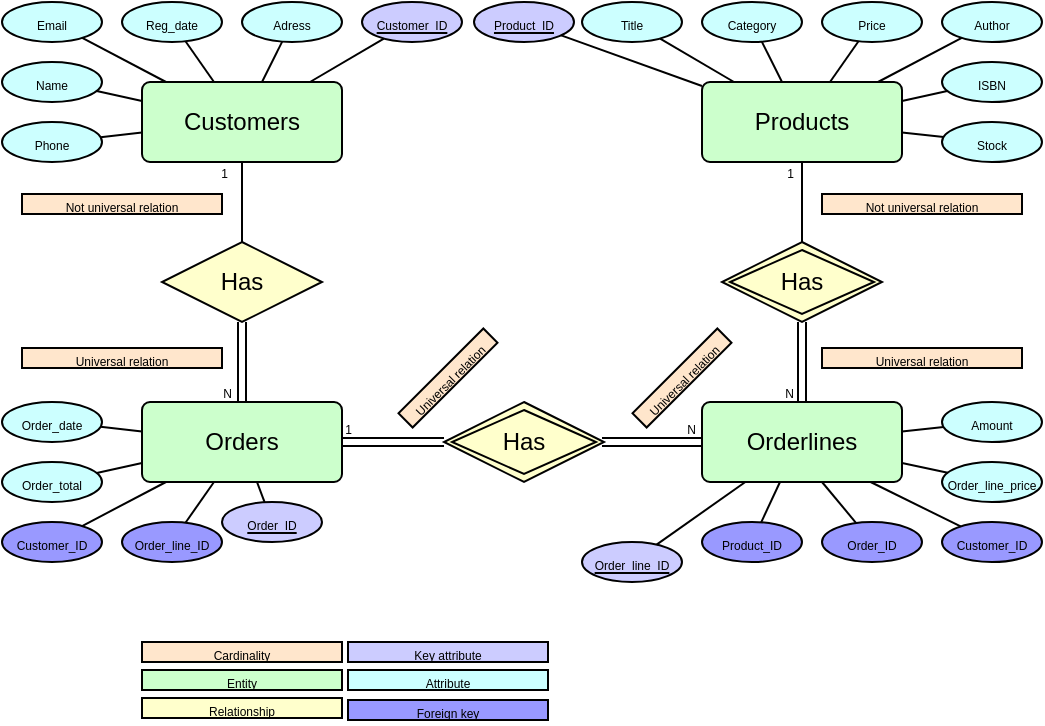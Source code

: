 <mxfile version="26.1.0">
  <diagram name="Sida-1" id="Esyg7pCn6E8xpJcDV-cC">
    <mxGraphModel dx="610" dy="574" grid="1" gridSize="10" guides="1" tooltips="1" connect="1" arrows="1" fold="1" page="1" pageScale="1" pageWidth="827" pageHeight="1169" math="0" shadow="0">
      <root>
        <mxCell id="0" />
        <mxCell id="1" parent="0" />
        <mxCell id="6Gk8_tGEDLeu0DplyoTS-1" value="Customers" style="rounded=1;arcSize=10;whiteSpace=wrap;html=1;align=center;fillColor=light-dark(#CCFFCC,var(--ge-dark-color, #121212));" parent="1" vertex="1">
          <mxGeometry x="120" y="120" width="100" height="40" as="geometry" />
        </mxCell>
        <mxCell id="6Gk8_tGEDLeu0DplyoTS-2" value="Orderlines" style="rounded=1;arcSize=10;whiteSpace=wrap;html=1;align=center;fillColor=light-dark(#CCFFCC,var(--ge-dark-color, #121212));" parent="1" vertex="1">
          <mxGeometry x="400" y="280" width="100" height="40" as="geometry" />
        </mxCell>
        <mxCell id="6Gk8_tGEDLeu0DplyoTS-3" value="Orders" style="rounded=1;arcSize=10;whiteSpace=wrap;html=1;align=center;fillColor=light-dark(#CCFFCC,var(--ge-dark-color, #121212));" parent="1" vertex="1">
          <mxGeometry x="120" y="280" width="100" height="40" as="geometry" />
        </mxCell>
        <mxCell id="6Gk8_tGEDLeu0DplyoTS-4" value="Products" style="rounded=1;arcSize=10;whiteSpace=wrap;html=1;align=center;fillColor=light-dark(#CCFFCC,var(--ge-dark-color, #121212));" parent="1" vertex="1">
          <mxGeometry x="400" y="120" width="100" height="40" as="geometry" />
        </mxCell>
        <mxCell id="6Gk8_tGEDLeu0DplyoTS-5" value="Has" style="shape=rhombus;perimeter=rhombusPerimeter;whiteSpace=wrap;html=1;align=center;fillColor=light-dark(#FFFFCC,var(--ge-dark-color, #121212));" parent="1" vertex="1">
          <mxGeometry x="130" y="200" width="80" height="40" as="geometry" />
        </mxCell>
        <mxCell id="6Gk8_tGEDLeu0DplyoTS-10" value="" style="endArrow=none;html=1;rounded=0;" parent="1" source="6Gk8_tGEDLeu0DplyoTS-5" target="6Gk8_tGEDLeu0DplyoTS-1" edge="1">
          <mxGeometry relative="1" as="geometry">
            <mxPoint x="330" y="230" as="sourcePoint" />
            <mxPoint x="490" y="230" as="targetPoint" />
          </mxGeometry>
        </mxCell>
        <mxCell id="6Gk8_tGEDLeu0DplyoTS-11" value="&lt;font style=&quot;font-size: 6px;&quot;&gt;1&lt;/font&gt;" style="resizable=0;html=1;whiteSpace=wrap;align=right;verticalAlign=bottom;fillColor=light-dark(#FFE6CC,var(--ge-dark-color, #121212));" parent="6Gk8_tGEDLeu0DplyoTS-10" connectable="0" vertex="1">
          <mxGeometry x="1" relative="1" as="geometry">
            <mxPoint x="-6" y="12" as="offset" />
          </mxGeometry>
        </mxCell>
        <mxCell id="6Gk8_tGEDLeu0DplyoTS-12" value="" style="shape=link;html=1;rounded=0;" parent="1" source="6Gk8_tGEDLeu0DplyoTS-5" target="6Gk8_tGEDLeu0DplyoTS-3" edge="1">
          <mxGeometry relative="1" as="geometry">
            <mxPoint x="330" y="230" as="sourcePoint" />
            <mxPoint x="490" y="230" as="targetPoint" />
          </mxGeometry>
        </mxCell>
        <mxCell id="6Gk8_tGEDLeu0DplyoTS-13" value="&lt;font style=&quot;font-size: 6px;&quot;&gt;N&lt;/font&gt;" style="resizable=0;html=1;whiteSpace=wrap;align=right;verticalAlign=bottom;fillColor=light-dark(#FFE6CC,var(--ge-dark-color, #121212));" parent="6Gk8_tGEDLeu0DplyoTS-12" connectable="0" vertex="1">
          <mxGeometry x="1" relative="1" as="geometry">
            <mxPoint x="-4" y="2" as="offset" />
          </mxGeometry>
        </mxCell>
        <mxCell id="6Gk8_tGEDLeu0DplyoTS-15" style="edgeStyle=orthogonalEdgeStyle;rounded=0;orthogonalLoop=1;jettySize=auto;html=1;exitX=0.5;exitY=1;exitDx=0;exitDy=0;" parent="1" edge="1">
          <mxGeometry relative="1" as="geometry">
            <mxPoint x="129.0" y="261" as="sourcePoint" />
            <mxPoint x="129.0" y="261" as="targetPoint" />
          </mxGeometry>
        </mxCell>
        <mxCell id="6Gk8_tGEDLeu0DplyoTS-20" value="" style="shape=link;html=1;rounded=0;" parent="1" target="6Gk8_tGEDLeu0DplyoTS-2" edge="1">
          <mxGeometry relative="1" as="geometry">
            <mxPoint x="350" y="300" as="sourcePoint" />
            <mxPoint x="490" y="240" as="targetPoint" />
          </mxGeometry>
        </mxCell>
        <mxCell id="6Gk8_tGEDLeu0DplyoTS-21" value="&lt;font style=&quot;font-size: 6px;&quot;&gt;N&lt;/font&gt;" style="resizable=0;html=1;whiteSpace=wrap;align=right;verticalAlign=bottom;" parent="6Gk8_tGEDLeu0DplyoTS-20" connectable="0" vertex="1">
          <mxGeometry x="1" relative="1" as="geometry">
            <mxPoint x="-2" as="offset" />
          </mxGeometry>
        </mxCell>
        <mxCell id="6Gk8_tGEDLeu0DplyoTS-29" value="&lt;font style=&quot;font-size: 6px;&quot;&gt;Cardinality&lt;/font&gt;" style="whiteSpace=wrap;html=1;align=center;fillColor=light-dark(#FFE6CC,var(--ge-dark-color, #121212));" parent="1" vertex="1">
          <mxGeometry x="120" y="400" width="100" height="10" as="geometry" />
        </mxCell>
        <mxCell id="6Gk8_tGEDLeu0DplyoTS-30" value="&lt;font style=&quot;font-size: 6px;&quot;&gt;Entity&lt;/font&gt;" style="whiteSpace=wrap;html=1;align=center;fillColor=light-dark(#CCFFCC,var(--ge-dark-color, #121212));" parent="1" vertex="1">
          <mxGeometry x="120" y="414" width="100" height="10" as="geometry" />
        </mxCell>
        <mxCell id="6Gk8_tGEDLeu0DplyoTS-31" value="&lt;font style=&quot;font-size: 6px;&quot;&gt;Relationship&lt;/font&gt;" style="whiteSpace=wrap;html=1;align=center;fillColor=light-dark(#FFFFCC,var(--ge-dark-color, #121212));" parent="1" vertex="1">
          <mxGeometry x="120" y="428" width="100" height="10" as="geometry" />
        </mxCell>
        <mxCell id="6Gk8_tGEDLeu0DplyoTS-44" value="" style="shape=link;html=1;rounded=0;" parent="1" target="6Gk8_tGEDLeu0DplyoTS-2" edge="1">
          <mxGeometry relative="1" as="geometry">
            <mxPoint x="450" y="240" as="sourcePoint" />
            <mxPoint x="540" y="253" as="targetPoint" />
          </mxGeometry>
        </mxCell>
        <mxCell id="6Gk8_tGEDLeu0DplyoTS-45" value="&lt;font style=&quot;font-size: 6px;&quot;&gt;N&lt;/font&gt;" style="resizable=0;html=1;whiteSpace=wrap;align=right;verticalAlign=bottom;" parent="6Gk8_tGEDLeu0DplyoTS-44" connectable="0" vertex="1">
          <mxGeometry x="1" relative="1" as="geometry">
            <mxPoint x="-3" y="2" as="offset" />
          </mxGeometry>
        </mxCell>
        <mxCell id="6Gk8_tGEDLeu0DplyoTS-50" value="&lt;font style=&quot;font-size: 6px;&quot;&gt;Universal relation&lt;/font&gt;" style="whiteSpace=wrap;html=1;align=center;fillColor=light-dark(#FFE6CC,var(--ge-dark-color, #121212));" parent="1" vertex="1">
          <mxGeometry x="460" y="253" width="100" height="10" as="geometry" />
        </mxCell>
        <mxCell id="6Gk8_tGEDLeu0DplyoTS-53" value="&lt;font style=&quot;font-size: 6px;&quot;&gt;Not universal relation&lt;/font&gt;" style="whiteSpace=wrap;html=1;align=center;fillColor=light-dark(#FFE6CC,var(--ge-dark-color, #121212));" parent="1" vertex="1">
          <mxGeometry x="460" y="176" width="100" height="10" as="geometry" />
        </mxCell>
        <mxCell id="6Gk8_tGEDLeu0DplyoTS-54" value="" style="endArrow=none;html=1;rounded=0;" parent="1" target="6Gk8_tGEDLeu0DplyoTS-4" edge="1">
          <mxGeometry relative="1" as="geometry">
            <mxPoint x="450" y="200" as="sourcePoint" />
            <mxPoint x="413" y="180.66" as="targetPoint" />
          </mxGeometry>
        </mxCell>
        <mxCell id="6Gk8_tGEDLeu0DplyoTS-55" value="&lt;font style=&quot;font-size: 6px;&quot;&gt;1&lt;/font&gt;" style="resizable=0;html=1;whiteSpace=wrap;align=right;verticalAlign=bottom;" parent="6Gk8_tGEDLeu0DplyoTS-54" connectable="0" vertex="1">
          <mxGeometry x="1" relative="1" as="geometry">
            <mxPoint x="-3" y="12" as="offset" />
          </mxGeometry>
        </mxCell>
        <mxCell id="6Gk8_tGEDLeu0DplyoTS-56" value="&lt;font style=&quot;font-size: 6px;&quot;&gt;Universal relation&lt;/font&gt;" style="whiteSpace=wrap;html=1;align=center;fillColor=light-dark(#FFE6CC,var(--ge-dark-color, #121212));rotation=-45;" parent="1" vertex="1">
          <mxGeometry x="360" y="263" width="60" height="10" as="geometry" />
        </mxCell>
        <mxCell id="6Gk8_tGEDLeu0DplyoTS-57" value="&lt;font style=&quot;font-size: 6px;&quot;&gt;Not universal relation&lt;/font&gt;" style="whiteSpace=wrap;html=1;align=center;fillColor=light-dark(#FFE6CC,var(--ge-dark-color, #121212));" parent="1" vertex="1">
          <mxGeometry x="60" y="176" width="100" height="10" as="geometry" />
        </mxCell>
        <mxCell id="6Gk8_tGEDLeu0DplyoTS-58" value="&lt;font style=&quot;font-size: 6px;&quot;&gt;Universal relation&lt;/font&gt;" style="whiteSpace=wrap;html=1;align=center;fillColor=light-dark(#FFE6CC,var(--ge-dark-color, #121212));" parent="1" vertex="1">
          <mxGeometry x="60" y="253" width="100" height="10" as="geometry" />
        </mxCell>
        <mxCell id="6Gk8_tGEDLeu0DplyoTS-59" value="&lt;font style=&quot;font-size: 6px;&quot;&gt;Customer_ID&lt;/font&gt;" style="ellipse;whiteSpace=wrap;html=1;align=center;fontStyle=4;fillColor=light-dark(#CCCCFF,var(--ge-dark-color, #121212));" parent="1" vertex="1">
          <mxGeometry x="230" y="80" width="50" height="20" as="geometry" />
        </mxCell>
        <mxCell id="6Gk8_tGEDLeu0DplyoTS-60" value="&lt;span style=&quot;font-size: 6px;&quot;&gt;Name&lt;/span&gt;" style="ellipse;whiteSpace=wrap;html=1;align=center;fillColor=light-dark(#CCFFFF,var(--ge-dark-color, #121212));" parent="1" vertex="1">
          <mxGeometry x="50" y="110" width="50" height="20" as="geometry" />
        </mxCell>
        <mxCell id="6Gk8_tGEDLeu0DplyoTS-61" value="&lt;font style=&quot;font-size: 6px;&quot;&gt;Order_line_ID&lt;/font&gt;" style="ellipse;whiteSpace=wrap;html=1;align=center;fontStyle=4;fillColor=light-dark(#CCCCFF,var(--ge-dark-color, #121212));" parent="1" vertex="1">
          <mxGeometry x="340" y="350" width="50" height="20" as="geometry" />
        </mxCell>
        <mxCell id="6Gk8_tGEDLeu0DplyoTS-62" value="&lt;font style=&quot;font-size: 6px;&quot;&gt;Order_ID&lt;/font&gt;" style="ellipse;whiteSpace=wrap;html=1;align=center;fontStyle=4;fillColor=light-dark(#CCCCFF,var(--ge-dark-color, #121212));" parent="1" vertex="1">
          <mxGeometry x="160" y="330" width="50" height="20" as="geometry" />
        </mxCell>
        <mxCell id="6Gk8_tGEDLeu0DplyoTS-63" value="&lt;font style=&quot;font-size: 6px;&quot;&gt;Product_ID&lt;/font&gt;" style="ellipse;whiteSpace=wrap;html=1;align=center;fontStyle=4;fillColor=light-dark(#CCCCFF,var(--ge-dark-color, #121212));" parent="1" vertex="1">
          <mxGeometry x="286" y="80" width="50" height="20" as="geometry" />
        </mxCell>
        <mxCell id="6Gk8_tGEDLeu0DplyoTS-64" value="" style="endArrow=none;html=1;rounded=0;" parent="1" source="6Gk8_tGEDLeu0DplyoTS-3" target="6Gk8_tGEDLeu0DplyoTS-62" edge="1">
          <mxGeometry relative="1" as="geometry">
            <mxPoint x="190" y="160" as="sourcePoint" />
            <mxPoint x="350" y="160" as="targetPoint" />
          </mxGeometry>
        </mxCell>
        <mxCell id="6Gk8_tGEDLeu0DplyoTS-65" value="" style="endArrow=none;html=1;rounded=0;" parent="1" source="6Gk8_tGEDLeu0DplyoTS-61" target="6Gk8_tGEDLeu0DplyoTS-2" edge="1">
          <mxGeometry relative="1" as="geometry">
            <mxPoint x="212" y="290" as="sourcePoint" />
            <mxPoint x="242" y="271" as="targetPoint" />
          </mxGeometry>
        </mxCell>
        <mxCell id="6Gk8_tGEDLeu0DplyoTS-66" value="" style="endArrow=none;html=1;rounded=0;" parent="1" source="6Gk8_tGEDLeu0DplyoTS-1" target="6Gk8_tGEDLeu0DplyoTS-59" edge="1">
          <mxGeometry relative="1" as="geometry">
            <mxPoint x="190" y="160" as="sourcePoint" />
            <mxPoint x="350" y="160" as="targetPoint" />
          </mxGeometry>
        </mxCell>
        <mxCell id="6Gk8_tGEDLeu0DplyoTS-67" value="" style="endArrow=none;html=1;rounded=0;" parent="1" source="6Gk8_tGEDLeu0DplyoTS-63" target="6Gk8_tGEDLeu0DplyoTS-4" edge="1">
          <mxGeometry relative="1" as="geometry">
            <mxPoint x="190" y="160" as="sourcePoint" />
            <mxPoint x="350" y="160" as="targetPoint" />
          </mxGeometry>
        </mxCell>
        <mxCell id="6Gk8_tGEDLeu0DplyoTS-68" value="&lt;span style=&quot;font-size: 6px;&quot;&gt;Reg_date&lt;/span&gt;" style="ellipse;whiteSpace=wrap;html=1;align=center;fillColor=light-dark(#CCFFFF,var(--ge-dark-color, #121212));" parent="1" vertex="1">
          <mxGeometry x="110" y="80" width="50" height="20" as="geometry" />
        </mxCell>
        <mxCell id="6Gk8_tGEDLeu0DplyoTS-69" value="&lt;span style=&quot;font-size: 6px;&quot;&gt;Adress&lt;/span&gt;" style="ellipse;whiteSpace=wrap;html=1;align=center;fillColor=light-dark(#CCFFFF,var(--ge-dark-color, #121212));" parent="1" vertex="1">
          <mxGeometry x="170" y="80" width="50" height="20" as="geometry" />
        </mxCell>
        <mxCell id="6Gk8_tGEDLeu0DplyoTS-70" value="&lt;span style=&quot;font-size: 6px;&quot;&gt;Email&lt;/span&gt;" style="ellipse;whiteSpace=wrap;html=1;align=center;fillColor=light-dark(#CCFFFF,var(--ge-dark-color, #121212));" parent="1" vertex="1">
          <mxGeometry x="50" y="80" width="50" height="20" as="geometry" />
        </mxCell>
        <mxCell id="6Gk8_tGEDLeu0DplyoTS-71" value="&lt;span style=&quot;font-size: 6px;&quot;&gt;Phone&lt;/span&gt;" style="ellipse;whiteSpace=wrap;html=1;align=center;fillColor=light-dark(#CCFFFF,var(--ge-dark-color, #121212));" parent="1" vertex="1">
          <mxGeometry x="50" y="140" width="50" height="20" as="geometry" />
        </mxCell>
        <mxCell id="6Gk8_tGEDLeu0DplyoTS-72" value="" style="endArrow=none;html=1;rounded=0;" parent="1" source="6Gk8_tGEDLeu0DplyoTS-1" target="6Gk8_tGEDLeu0DplyoTS-69" edge="1">
          <mxGeometry relative="1" as="geometry">
            <mxPoint x="190" y="160" as="sourcePoint" />
            <mxPoint x="350" y="160" as="targetPoint" />
          </mxGeometry>
        </mxCell>
        <mxCell id="6Gk8_tGEDLeu0DplyoTS-73" value="" style="endArrow=none;html=1;rounded=0;" parent="1" source="6Gk8_tGEDLeu0DplyoTS-1" target="6Gk8_tGEDLeu0DplyoTS-68" edge="1">
          <mxGeometry relative="1" as="geometry">
            <mxPoint x="190" y="160" as="sourcePoint" />
            <mxPoint x="350" y="160" as="targetPoint" />
          </mxGeometry>
        </mxCell>
        <mxCell id="6Gk8_tGEDLeu0DplyoTS-74" value="" style="endArrow=none;html=1;rounded=0;" parent="1" source="6Gk8_tGEDLeu0DplyoTS-70" target="6Gk8_tGEDLeu0DplyoTS-1" edge="1">
          <mxGeometry relative="1" as="geometry">
            <mxPoint x="190" y="160" as="sourcePoint" />
            <mxPoint x="350" y="160" as="targetPoint" />
          </mxGeometry>
        </mxCell>
        <mxCell id="6Gk8_tGEDLeu0DplyoTS-75" value="" style="endArrow=none;html=1;rounded=0;" parent="1" source="6Gk8_tGEDLeu0DplyoTS-60" target="6Gk8_tGEDLeu0DplyoTS-1" edge="1">
          <mxGeometry relative="1" as="geometry">
            <mxPoint x="90" y="120" as="sourcePoint" />
            <mxPoint x="350" y="160" as="targetPoint" />
          </mxGeometry>
        </mxCell>
        <mxCell id="6Gk8_tGEDLeu0DplyoTS-76" value="" style="endArrow=none;html=1;rounded=0;" parent="1" source="6Gk8_tGEDLeu0DplyoTS-71" target="6Gk8_tGEDLeu0DplyoTS-1" edge="1">
          <mxGeometry relative="1" as="geometry">
            <mxPoint x="190" y="160" as="sourcePoint" />
            <mxPoint x="350" y="160" as="targetPoint" />
          </mxGeometry>
        </mxCell>
        <mxCell id="6Gk8_tGEDLeu0DplyoTS-77" value="&lt;span style=&quot;font-size: 6px;&quot;&gt;Key attribute&lt;/span&gt;" style="whiteSpace=wrap;html=1;align=center;fillColor=light-dark(#CCCCFF,var(--ge-dark-color, #121212));" parent="1" vertex="1">
          <mxGeometry x="223" y="400" width="100" height="10" as="geometry" />
        </mxCell>
        <mxCell id="6Gk8_tGEDLeu0DplyoTS-78" value="&lt;font style=&quot;font-size: 6px;&quot;&gt;Attribute&lt;/font&gt;" style="whiteSpace=wrap;html=1;align=center;fillColor=light-dark(#CCFFFF,var(--ge-dark-color, #121212));" parent="1" vertex="1">
          <mxGeometry x="223" y="414" width="100" height="10" as="geometry" />
        </mxCell>
        <mxCell id="6Gk8_tGEDLeu0DplyoTS-79" value="&lt;span style=&quot;font-size: 6px;&quot;&gt;Category&lt;/span&gt;" style="ellipse;whiteSpace=wrap;html=1;align=center;fillColor=light-dark(#CCFFFF,var(--ge-dark-color, #121212));" parent="1" vertex="1">
          <mxGeometry x="400" y="80" width="50" height="20" as="geometry" />
        </mxCell>
        <mxCell id="6Gk8_tGEDLeu0DplyoTS-80" value="&lt;span style=&quot;font-size: 6px;&quot;&gt;Title&lt;/span&gt;" style="ellipse;whiteSpace=wrap;html=1;align=center;fillColor=light-dark(#CCFFFF,var(--ge-dark-color, #121212));" parent="1" vertex="1">
          <mxGeometry x="340" y="80" width="50" height="20" as="geometry" />
        </mxCell>
        <mxCell id="6Gk8_tGEDLeu0DplyoTS-81" value="&lt;span style=&quot;font-size: 6px;&quot;&gt;Price&lt;/span&gt;" style="ellipse;whiteSpace=wrap;html=1;align=center;fillColor=light-dark(#CCFFFF,var(--ge-dark-color, #121212));" parent="1" vertex="1">
          <mxGeometry x="460" y="80" width="50" height="20" as="geometry" />
        </mxCell>
        <mxCell id="6Gk8_tGEDLeu0DplyoTS-82" value="&lt;span style=&quot;font-size: 6px;&quot;&gt;Stock&lt;/span&gt;" style="ellipse;whiteSpace=wrap;html=1;align=center;fillColor=light-dark(#CCFFFF,var(--ge-dark-color, #121212));" parent="1" vertex="1">
          <mxGeometry x="520" y="140" width="50" height="20" as="geometry" />
        </mxCell>
        <mxCell id="6Gk8_tGEDLeu0DplyoTS-83" value="&lt;span style=&quot;font-size: 6px;&quot;&gt;ISBN&lt;/span&gt;" style="ellipse;whiteSpace=wrap;html=1;align=center;fillColor=light-dark(#CCFFFF,var(--ge-dark-color, #121212));" parent="1" vertex="1">
          <mxGeometry x="520" y="110" width="50" height="20" as="geometry" />
        </mxCell>
        <mxCell id="6Gk8_tGEDLeu0DplyoTS-84" value="&lt;span style=&quot;font-size: 6px;&quot;&gt;Author&lt;/span&gt;" style="ellipse;whiteSpace=wrap;html=1;align=center;fillColor=light-dark(#CCFFFF,var(--ge-dark-color, #121212));" parent="1" vertex="1">
          <mxGeometry x="520" y="80" width="50" height="20" as="geometry" />
        </mxCell>
        <mxCell id="6Gk8_tGEDLeu0DplyoTS-85" value="" style="endArrow=none;html=1;rounded=0;" parent="1" source="6Gk8_tGEDLeu0DplyoTS-80" target="6Gk8_tGEDLeu0DplyoTS-4" edge="1">
          <mxGeometry relative="1" as="geometry">
            <mxPoint x="190" y="150" as="sourcePoint" />
            <mxPoint x="350" y="150" as="targetPoint" />
          </mxGeometry>
        </mxCell>
        <mxCell id="6Gk8_tGEDLeu0DplyoTS-86" value="" style="endArrow=none;html=1;rounded=0;" parent="1" source="6Gk8_tGEDLeu0DplyoTS-79" target="6Gk8_tGEDLeu0DplyoTS-4" edge="1">
          <mxGeometry relative="1" as="geometry">
            <mxPoint x="200" y="160" as="sourcePoint" />
            <mxPoint x="360" y="160" as="targetPoint" />
          </mxGeometry>
        </mxCell>
        <mxCell id="6Gk8_tGEDLeu0DplyoTS-87" value="" style="endArrow=none;html=1;rounded=0;" parent="1" source="6Gk8_tGEDLeu0DplyoTS-81" target="6Gk8_tGEDLeu0DplyoTS-4" edge="1">
          <mxGeometry relative="1" as="geometry">
            <mxPoint x="210" y="170" as="sourcePoint" />
            <mxPoint x="370" y="170" as="targetPoint" />
          </mxGeometry>
        </mxCell>
        <mxCell id="6Gk8_tGEDLeu0DplyoTS-88" value="" style="endArrow=none;html=1;rounded=0;" parent="1" source="6Gk8_tGEDLeu0DplyoTS-84" target="6Gk8_tGEDLeu0DplyoTS-4" edge="1">
          <mxGeometry relative="1" as="geometry">
            <mxPoint x="220" y="180" as="sourcePoint" />
            <mxPoint x="380" y="180" as="targetPoint" />
          </mxGeometry>
        </mxCell>
        <mxCell id="6Gk8_tGEDLeu0DplyoTS-89" value="" style="endArrow=none;html=1;rounded=0;" parent="1" source="6Gk8_tGEDLeu0DplyoTS-83" target="6Gk8_tGEDLeu0DplyoTS-4" edge="1">
          <mxGeometry relative="1" as="geometry">
            <mxPoint x="230" y="190" as="sourcePoint" />
            <mxPoint x="390" y="190" as="targetPoint" />
          </mxGeometry>
        </mxCell>
        <mxCell id="6Gk8_tGEDLeu0DplyoTS-90" value="" style="endArrow=none;html=1;rounded=0;" parent="1" source="6Gk8_tGEDLeu0DplyoTS-4" target="6Gk8_tGEDLeu0DplyoTS-82" edge="1">
          <mxGeometry relative="1" as="geometry">
            <mxPoint x="240" y="200" as="sourcePoint" />
            <mxPoint x="400" y="200" as="targetPoint" />
          </mxGeometry>
        </mxCell>
        <mxCell id="6Gk8_tGEDLeu0DplyoTS-91" value="" style="endArrow=none;html=1;rounded=0;" parent="1" source="6Gk8_tGEDLeu0DplyoTS-97" target="6Gk8_tGEDLeu0DplyoTS-3" edge="1">
          <mxGeometry relative="1" as="geometry">
            <mxPoint x="250" y="210" as="sourcePoint" />
            <mxPoint x="410" y="210" as="targetPoint" />
          </mxGeometry>
        </mxCell>
        <mxCell id="6Gk8_tGEDLeu0DplyoTS-92" value="&lt;span style=&quot;font-size: 6px;&quot;&gt;Amount&lt;/span&gt;" style="ellipse;whiteSpace=wrap;html=1;align=center;fillColor=light-dark(#CCFFFF,var(--ge-dark-color, #121212));" parent="1" vertex="1">
          <mxGeometry x="520" y="280" width="50" height="20" as="geometry" />
        </mxCell>
        <mxCell id="6Gk8_tGEDLeu0DplyoTS-93" value="&lt;span style=&quot;font-size: 6px;&quot;&gt;Order_line_price&lt;/span&gt;" style="ellipse;whiteSpace=wrap;html=1;align=center;fillColor=light-dark(#CCFFFF,var(--ge-dark-color, #121212));" parent="1" vertex="1">
          <mxGeometry x="520" y="310" width="50" height="20" as="geometry" />
        </mxCell>
        <mxCell id="6Gk8_tGEDLeu0DplyoTS-96" value="&lt;span style=&quot;font-size: 6px;&quot;&gt;Order_total&lt;/span&gt;" style="ellipse;whiteSpace=wrap;html=1;align=center;fillColor=light-dark(#CCFFFF,var(--ge-dark-color, #121212));" parent="1" vertex="1">
          <mxGeometry x="50" y="310" width="50" height="20" as="geometry" />
        </mxCell>
        <mxCell id="6Gk8_tGEDLeu0DplyoTS-97" value="&lt;span style=&quot;font-size: 6px;&quot;&gt;Order_date&lt;/span&gt;" style="ellipse;whiteSpace=wrap;html=1;align=center;fillColor=light-dark(#CCFFFF,var(--ge-dark-color, #121212));" parent="1" vertex="1">
          <mxGeometry x="50" y="280" width="50" height="20" as="geometry" />
        </mxCell>
        <mxCell id="6Gk8_tGEDLeu0DplyoTS-98" value="" style="endArrow=none;html=1;rounded=0;" parent="1" source="6Gk8_tGEDLeu0DplyoTS-96" target="6Gk8_tGEDLeu0DplyoTS-3" edge="1">
          <mxGeometry relative="1" as="geometry">
            <mxPoint x="260" y="220" as="sourcePoint" />
            <mxPoint x="420" y="220" as="targetPoint" />
          </mxGeometry>
        </mxCell>
        <mxCell id="6Gk8_tGEDLeu0DplyoTS-99" value="" style="endArrow=none;html=1;rounded=0;" parent="1" source="6Gk8_tGEDLeu0DplyoTS-2" target="6Gk8_tGEDLeu0DplyoTS-92" edge="1">
          <mxGeometry relative="1" as="geometry">
            <mxPoint x="270" y="230" as="sourcePoint" />
            <mxPoint x="430" y="230" as="targetPoint" />
          </mxGeometry>
        </mxCell>
        <mxCell id="6Gk8_tGEDLeu0DplyoTS-100" value="" style="endArrow=none;html=1;rounded=0;" parent="1" source="6Gk8_tGEDLeu0DplyoTS-2" target="6Gk8_tGEDLeu0DplyoTS-93" edge="1">
          <mxGeometry relative="1" as="geometry">
            <mxPoint x="280" y="240" as="sourcePoint" />
            <mxPoint x="440" y="240" as="targetPoint" />
          </mxGeometry>
        </mxCell>
        <mxCell id="6Gk8_tGEDLeu0DplyoTS-104" value="Has" style="shape=rhombus;double=1;perimeter=rhombusPerimeter;whiteSpace=wrap;html=1;align=center;fillColor=light-dark(#FFFFCC,var(--ge-dark-color, #121212));" parent="1" vertex="1">
          <mxGeometry x="271" y="280" width="80" height="40" as="geometry" />
        </mxCell>
        <mxCell id="6Gk8_tGEDLeu0DplyoTS-109" value="Has" style="shape=rhombus;double=1;perimeter=rhombusPerimeter;whiteSpace=wrap;html=1;align=center;fillColor=light-dark(#FFFFCC,var(--ge-dark-color, #121212));" parent="1" vertex="1">
          <mxGeometry x="410" y="200" width="80" height="40" as="geometry" />
        </mxCell>
        <mxCell id="6Gk8_tGEDLeu0DplyoTS-115" value="&lt;font style=&quot;font-size: 6px;&quot;&gt;Foreign key&lt;/font&gt;" style="whiteSpace=wrap;html=1;align=center;fillColor=light-dark(#9999FF,var(--ge-dark-color, #121212));" parent="1" vertex="1">
          <mxGeometry x="223" y="429" width="100" height="10" as="geometry" />
        </mxCell>
        <mxCell id="6Gk8_tGEDLeu0DplyoTS-116" value="&lt;span style=&quot;font-size: 6px;&quot;&gt;Customer_ID&lt;/span&gt;" style="ellipse;whiteSpace=wrap;html=1;align=center;fillColor=light-dark(#9999FF,var(--ge-dark-color, #121212));" parent="1" vertex="1">
          <mxGeometry x="50" y="340" width="50" height="20" as="geometry" />
        </mxCell>
        <mxCell id="6Gk8_tGEDLeu0DplyoTS-117" value="" style="endArrow=none;html=1;rounded=0;" parent="1" source="6Gk8_tGEDLeu0DplyoTS-116" target="6Gk8_tGEDLeu0DplyoTS-3" edge="1">
          <mxGeometry relative="1" as="geometry">
            <mxPoint x="107" y="325" as="sourcePoint" />
            <mxPoint x="130" y="321" as="targetPoint" />
          </mxGeometry>
        </mxCell>
        <mxCell id="6Gk8_tGEDLeu0DplyoTS-118" value="&lt;span style=&quot;font-size: 6px;&quot;&gt;Order_ID&lt;/span&gt;" style="ellipse;whiteSpace=wrap;html=1;align=center;fillColor=light-dark(#9999FF,var(--ge-dark-color, #121212));" parent="1" vertex="1">
          <mxGeometry x="460" y="340" width="50" height="20" as="geometry" />
        </mxCell>
        <mxCell id="6Gk8_tGEDLeu0DplyoTS-119" value="&lt;span style=&quot;font-size: 6px;&quot;&gt;Customer_ID&lt;/span&gt;" style="ellipse;whiteSpace=wrap;html=1;align=center;fillColor=light-dark(#9999FF,var(--ge-dark-color, #121212));" parent="1" vertex="1">
          <mxGeometry x="520" y="340" width="50" height="20" as="geometry" />
        </mxCell>
        <mxCell id="6Gk8_tGEDLeu0DplyoTS-120" value="" style="endArrow=none;html=1;rounded=0;exitX=0.843;exitY=1;exitDx=0;exitDy=0;exitPerimeter=0;" parent="1" source="6Gk8_tGEDLeu0DplyoTS-2" target="6Gk8_tGEDLeu0DplyoTS-119" edge="1">
          <mxGeometry relative="1" as="geometry">
            <mxPoint x="510" y="321" as="sourcePoint" />
            <mxPoint x="533" y="325" as="targetPoint" />
          </mxGeometry>
        </mxCell>
        <mxCell id="6Gk8_tGEDLeu0DplyoTS-121" value="" style="endArrow=none;html=1;rounded=0;" parent="1" target="6Gk8_tGEDLeu0DplyoTS-118" edge="1">
          <mxGeometry relative="1" as="geometry">
            <mxPoint x="460" y="320" as="sourcePoint" />
            <mxPoint x="543" y="335" as="targetPoint" />
          </mxGeometry>
        </mxCell>
        <mxCell id="6Gk8_tGEDLeu0DplyoTS-122" value="&lt;span style=&quot;font-size: 6px;&quot;&gt;Product_ID&lt;/span&gt;" style="ellipse;whiteSpace=wrap;html=1;align=center;fillColor=light-dark(#9999FF,var(--ge-dark-color, #121212));" parent="1" vertex="1">
          <mxGeometry x="400" y="340" width="50" height="20" as="geometry" />
        </mxCell>
        <mxCell id="6Gk8_tGEDLeu0DplyoTS-123" value="" style="endArrow=none;html=1;rounded=0;exitX=0.39;exitY=1;exitDx=0;exitDy=0;exitPerimeter=0;" parent="1" source="6Gk8_tGEDLeu0DplyoTS-2" target="6Gk8_tGEDLeu0DplyoTS-122" edge="1">
          <mxGeometry relative="1" as="geometry">
            <mxPoint x="440" y="330" as="sourcePoint" />
            <mxPoint x="487" y="351" as="targetPoint" />
          </mxGeometry>
        </mxCell>
        <mxCell id="DXR9WwdYxUWgojTBUDLf-1" value="&lt;span style=&quot;font-size: 6px;&quot;&gt;Order_line_ID&lt;/span&gt;" style="ellipse;whiteSpace=wrap;html=1;align=center;fillColor=light-dark(#9999FF,var(--ge-dark-color, #121212));" vertex="1" parent="1">
          <mxGeometry x="110" y="340" width="50" height="20" as="geometry" />
        </mxCell>
        <mxCell id="DXR9WwdYxUWgojTBUDLf-2" value="" style="endArrow=none;html=1;rounded=0;" edge="1" parent="1" source="DXR9WwdYxUWgojTBUDLf-1" target="6Gk8_tGEDLeu0DplyoTS-3">
          <mxGeometry relative="1" as="geometry">
            <mxPoint x="100" y="352" as="sourcePoint" />
            <mxPoint x="142" y="330" as="targetPoint" />
          </mxGeometry>
        </mxCell>
        <mxCell id="DXR9WwdYxUWgojTBUDLf-4" style="edgeStyle=none;curved=1;rounded=0;orthogonalLoop=1;jettySize=auto;html=1;exitX=1;exitY=0.5;exitDx=0;exitDy=0;fontSize=12;startSize=8;endSize=8;" edge="1" parent="1">
          <mxGeometry relative="1" as="geometry">
            <mxPoint x="291.213" y="246.787" as="sourcePoint" />
            <mxPoint x="291.213" y="246.787" as="targetPoint" />
          </mxGeometry>
        </mxCell>
        <mxCell id="DXR9WwdYxUWgojTBUDLf-5" value="" style="shape=link;html=1;rounded=0;fontSize=12;startSize=8;endSize=8;curved=1;" edge="1" parent="1" source="6Gk8_tGEDLeu0DplyoTS-104" target="6Gk8_tGEDLeu0DplyoTS-3">
          <mxGeometry relative="1" as="geometry">
            <mxPoint x="240" y="290" as="sourcePoint" />
            <mxPoint x="400" y="290" as="targetPoint" />
          </mxGeometry>
        </mxCell>
        <mxCell id="DXR9WwdYxUWgojTBUDLf-6" value="&lt;font style=&quot;font-size: 6px;&quot;&gt;1&lt;/font&gt;" style="resizable=0;html=1;whiteSpace=wrap;align=right;verticalAlign=bottom;" connectable="0" vertex="1" parent="DXR9WwdYxUWgojTBUDLf-5">
          <mxGeometry x="1" relative="1" as="geometry">
            <mxPoint x="6" as="offset" />
          </mxGeometry>
        </mxCell>
        <mxCell id="DXR9WwdYxUWgojTBUDLf-7" value="&lt;font style=&quot;font-size: 6px;&quot;&gt;Universal relation&lt;/font&gt;" style="whiteSpace=wrap;html=1;align=center;fillColor=light-dark(#FFE6CC,var(--ge-dark-color, #121212));rotation=-45;" vertex="1" parent="1">
          <mxGeometry x="243" y="263" width="60" height="10" as="geometry" />
        </mxCell>
      </root>
    </mxGraphModel>
  </diagram>
</mxfile>
